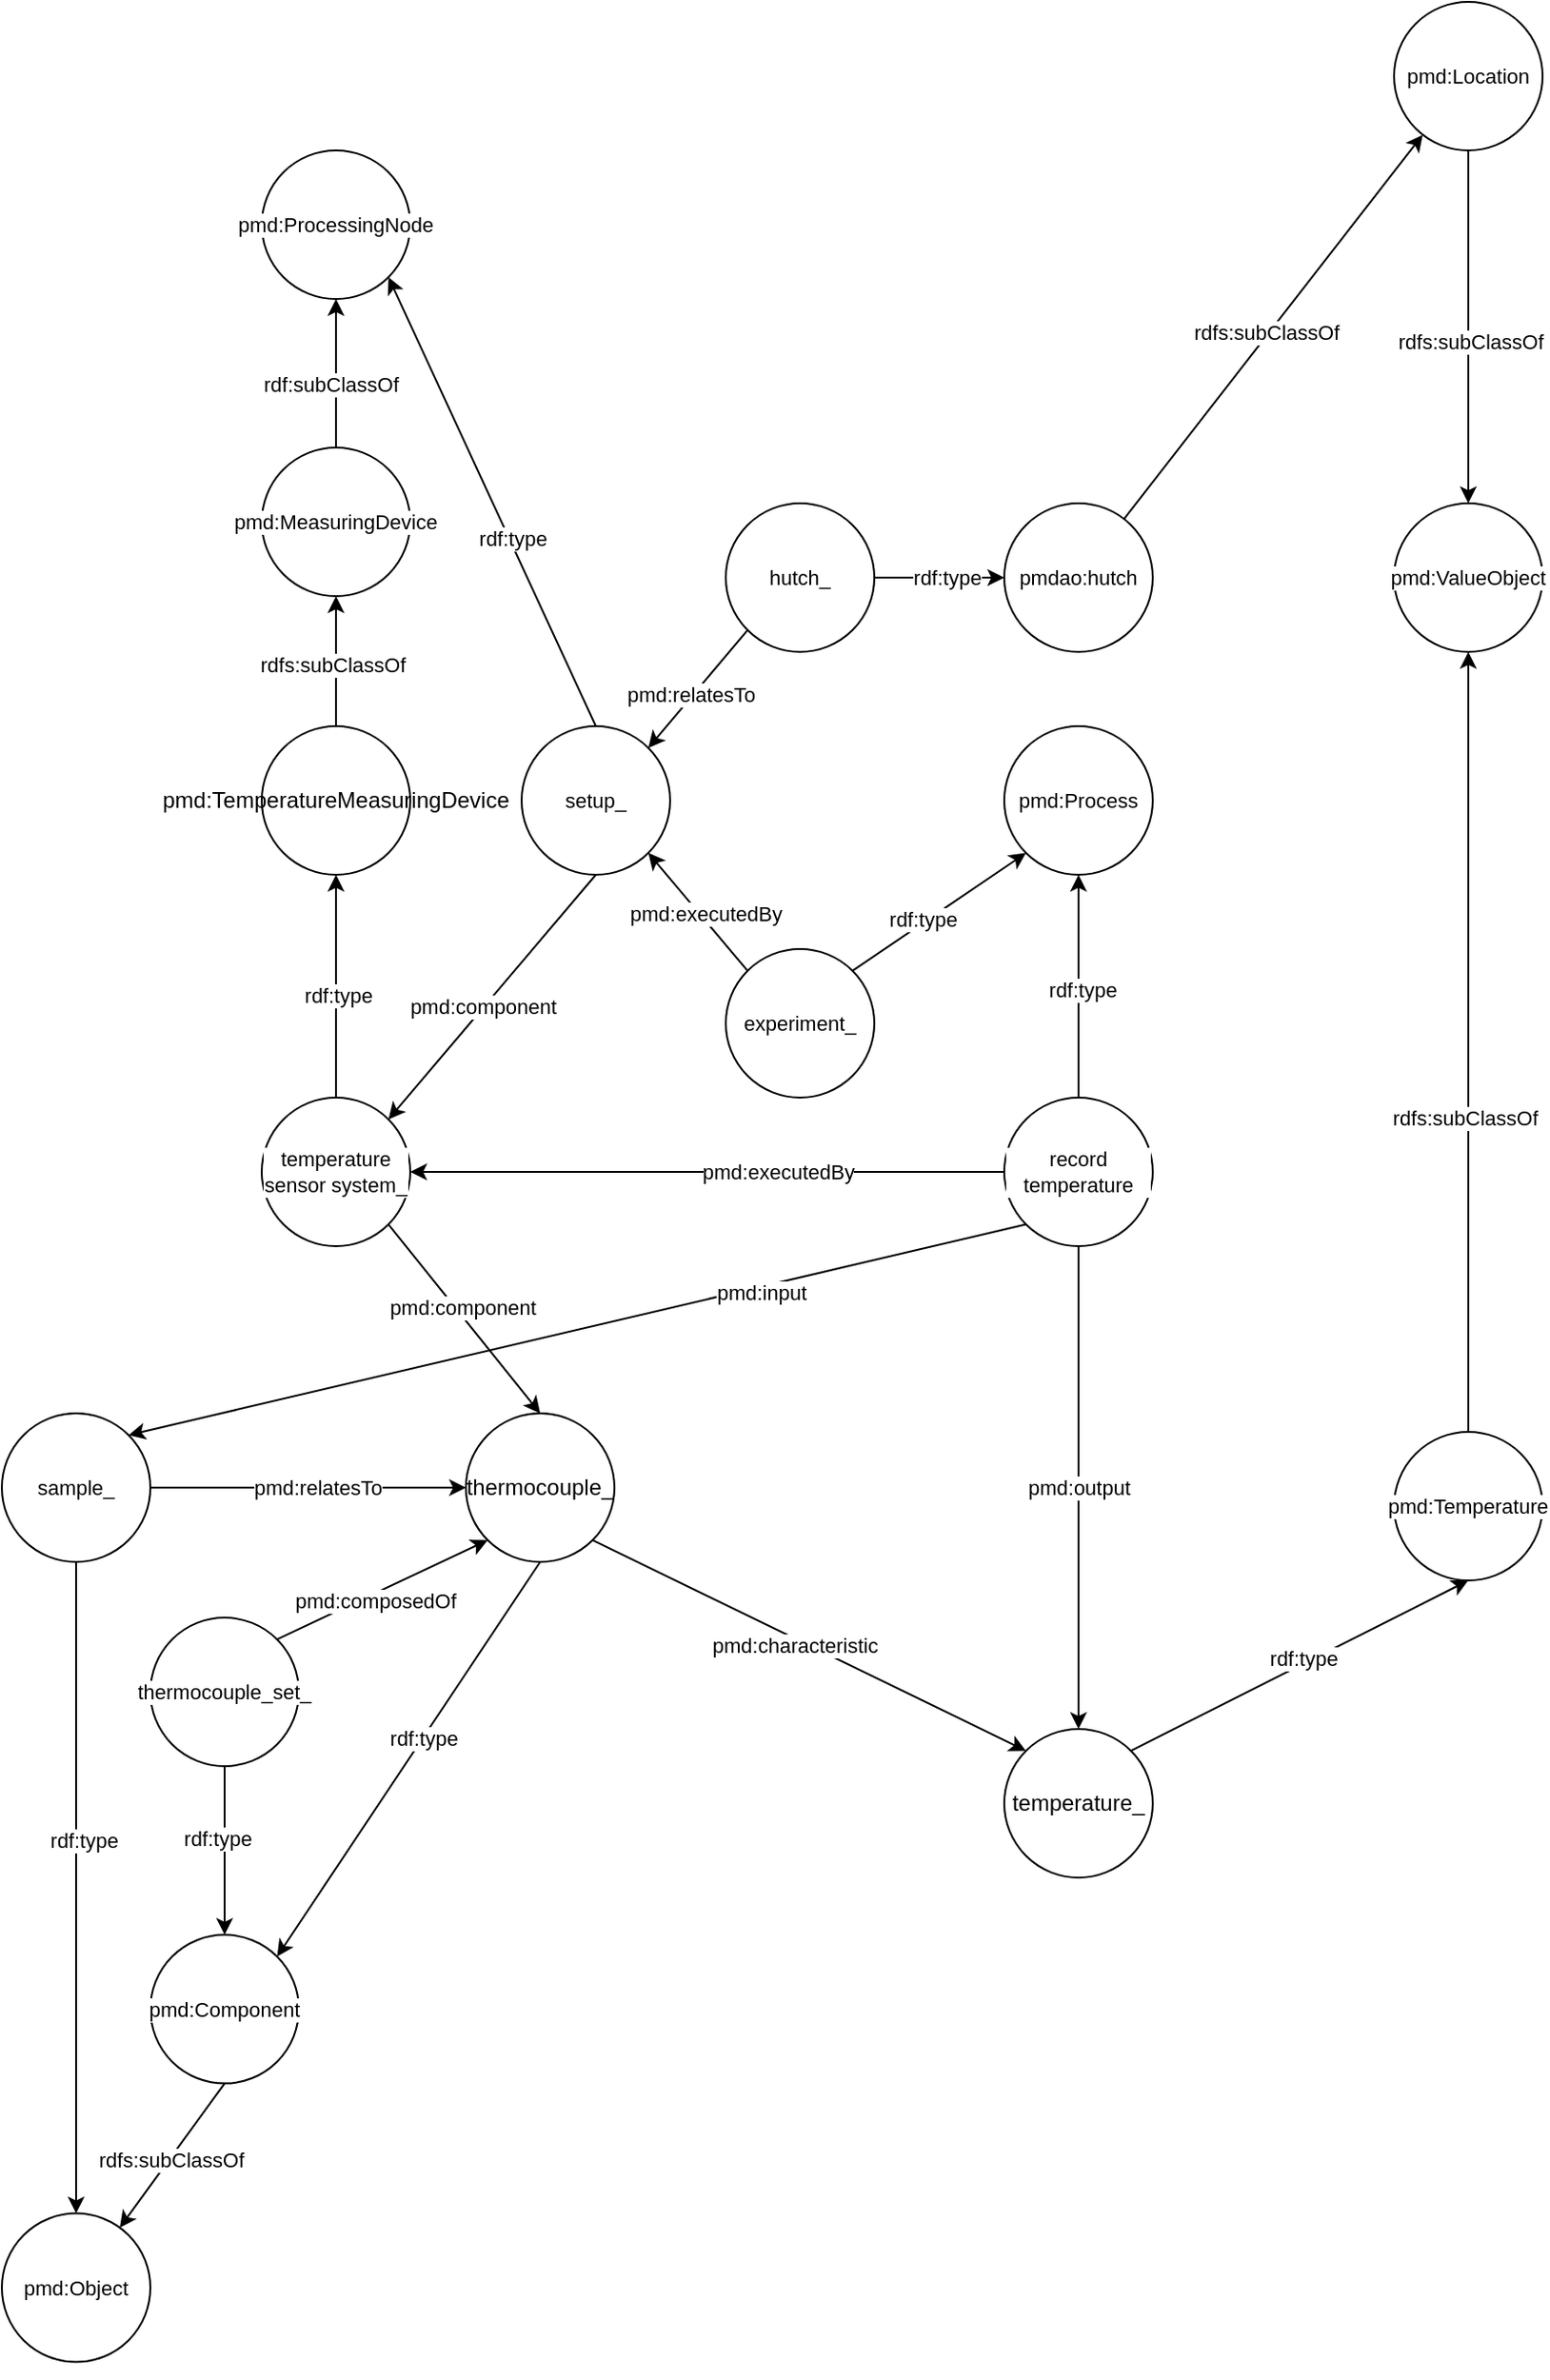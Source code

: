 <mxfile version="24.5.1" type="device">
  <diagram name="Page-1" id="EEFMjyl83opmcA3Wbl7R">
    <mxGraphModel dx="1434" dy="1954" grid="1" gridSize="10" guides="1" tooltips="1" connect="1" arrows="1" fold="1" page="1" pageScale="1" pageWidth="850" pageHeight="1100" math="0" shadow="0">
      <root>
        <mxCell id="0" />
        <mxCell id="1" parent="0" />
        <mxCell id="9UOTG--GUI1tnUGgOKu4-6" style="rounded=0;orthogonalLoop=1;jettySize=auto;html=1;exitX=1;exitY=1;exitDx=0;exitDy=0;entryX=0;entryY=0;entryDx=0;entryDy=0;" parent="1" source="9UOTG--GUI1tnUGgOKu4-1" target="9UOTG--GUI1tnUGgOKu4-3" edge="1">
          <mxGeometry relative="1" as="geometry" />
        </mxCell>
        <mxCell id="9UOTG--GUI1tnUGgOKu4-8" value="pmd:characteristic" style="edgeLabel;html=1;align=center;verticalAlign=middle;resizable=0;points=[];fontFamily=Helvetica;fontSize=11;fontColor=default;labelBackgroundColor=default;" parent="9UOTG--GUI1tnUGgOKu4-6" vertex="1" connectable="0">
          <mxGeometry x="-0.059" y="-4" relative="1" as="geometry">
            <mxPoint as="offset" />
          </mxGeometry>
        </mxCell>
        <mxCell id="9UOTG--GUI1tnUGgOKu4-65" style="edgeStyle=none;rounded=0;orthogonalLoop=1;jettySize=auto;html=1;exitX=0.5;exitY=1;exitDx=0;exitDy=0;entryX=1;entryY=0;entryDx=0;entryDy=0;strokeColor=default;align=center;verticalAlign=middle;fontFamily=Helvetica;fontSize=11;fontColor=default;labelBackgroundColor=default;endArrow=classic;" parent="1" source="9UOTG--GUI1tnUGgOKu4-1" target="9UOTG--GUI1tnUGgOKu4-56" edge="1">
          <mxGeometry relative="1" as="geometry" />
        </mxCell>
        <mxCell id="9UOTG--GUI1tnUGgOKu4-66" value="rdf:type" style="edgeLabel;html=1;align=center;verticalAlign=middle;resizable=0;points=[];fontFamily=Helvetica;fontSize=11;fontColor=default;labelBackgroundColor=default;" parent="9UOTG--GUI1tnUGgOKu4-65" vertex="1" connectable="0">
          <mxGeometry x="-0.115" y="1" relative="1" as="geometry">
            <mxPoint x="-1" as="offset" />
          </mxGeometry>
        </mxCell>
        <mxCell id="9UOTG--GUI1tnUGgOKu4-1" value="thermocouple_" style="ellipse;whiteSpace=wrap;html=1;aspect=fixed;" parent="1" vertex="1">
          <mxGeometry x="330" y="440" width="80" height="80" as="geometry" />
        </mxCell>
        <mxCell id="9UOTG--GUI1tnUGgOKu4-32" style="edgeStyle=none;rounded=0;orthogonalLoop=1;jettySize=auto;html=1;exitX=0.5;exitY=0;exitDx=0;exitDy=0;entryX=0.5;entryY=1;entryDx=0;entryDy=0;strokeColor=default;align=center;verticalAlign=middle;fontFamily=Helvetica;fontSize=11;fontColor=default;labelBackgroundColor=default;endArrow=classic;" parent="1" source="9UOTG--GUI1tnUGgOKu4-2" target="9UOTG--GUI1tnUGgOKu4-31" edge="1">
          <mxGeometry relative="1" as="geometry" />
        </mxCell>
        <mxCell id="9UOTG--GUI1tnUGgOKu4-33" value="rdfs:subClassOf" style="edgeLabel;html=1;align=center;verticalAlign=middle;resizable=0;points=[];fontFamily=Helvetica;fontSize=11;fontColor=default;labelBackgroundColor=default;" parent="9UOTG--GUI1tnUGgOKu4-32" vertex="1" connectable="0">
          <mxGeometry x="-0.04" y="2" relative="1" as="geometry">
            <mxPoint as="offset" />
          </mxGeometry>
        </mxCell>
        <mxCell id="9UOTG--GUI1tnUGgOKu4-2" value="pmd:TemperatureMeasuringDevice" style="ellipse;whiteSpace=wrap;html=1;aspect=fixed;" parent="1" vertex="1">
          <mxGeometry x="220" y="70" width="80" height="80" as="geometry" />
        </mxCell>
        <mxCell id="9UOTG--GUI1tnUGgOKu4-49" style="edgeStyle=none;rounded=0;orthogonalLoop=1;jettySize=auto;html=1;exitX=1;exitY=0;exitDx=0;exitDy=0;entryX=0.5;entryY=1;entryDx=0;entryDy=0;strokeColor=default;align=center;verticalAlign=middle;fontFamily=Helvetica;fontSize=11;fontColor=default;labelBackgroundColor=default;endArrow=classic;" parent="1" source="9UOTG--GUI1tnUGgOKu4-3" target="9UOTG--GUI1tnUGgOKu4-46" edge="1">
          <mxGeometry relative="1" as="geometry" />
        </mxCell>
        <mxCell id="9UOTG--GUI1tnUGgOKu4-50" value="rdf:type" style="edgeLabel;html=1;align=center;verticalAlign=middle;resizable=0;points=[];fontFamily=Helvetica;fontSize=11;fontColor=default;labelBackgroundColor=default;" parent="9UOTG--GUI1tnUGgOKu4-49" vertex="1" connectable="0">
          <mxGeometry x="0.036" y="3" relative="1" as="geometry">
            <mxPoint as="offset" />
          </mxGeometry>
        </mxCell>
        <mxCell id="9UOTG--GUI1tnUGgOKu4-3" value="temperature_" style="ellipse;whiteSpace=wrap;html=1;aspect=fixed;" parent="1" vertex="1">
          <mxGeometry x="620" y="610" width="80" height="80" as="geometry" />
        </mxCell>
        <mxCell id="9UOTG--GUI1tnUGgOKu4-18" style="edgeStyle=none;rounded=0;orthogonalLoop=1;jettySize=auto;html=1;exitX=0.5;exitY=0;exitDx=0;exitDy=0;entryX=0.5;entryY=1;entryDx=0;entryDy=0;strokeColor=default;align=center;verticalAlign=middle;fontFamily=Helvetica;fontSize=11;fontColor=default;labelBackgroundColor=default;endArrow=classic;" parent="1" source="9UOTG--GUI1tnUGgOKu4-17" target="9UOTG--GUI1tnUGgOKu4-2" edge="1">
          <mxGeometry relative="1" as="geometry" />
        </mxCell>
        <mxCell id="9UOTG--GUI1tnUGgOKu4-19" value="rdf:type" style="edgeLabel;html=1;align=center;verticalAlign=middle;resizable=0;points=[];fontFamily=Helvetica;fontSize=11;fontColor=default;labelBackgroundColor=default;" parent="9UOTG--GUI1tnUGgOKu4-18" vertex="1" connectable="0">
          <mxGeometry x="-0.08" y="-1" relative="1" as="geometry">
            <mxPoint as="offset" />
          </mxGeometry>
        </mxCell>
        <mxCell id="9UOTG--GUI1tnUGgOKu4-20" style="edgeStyle=none;rounded=0;orthogonalLoop=1;jettySize=auto;html=1;exitX=1;exitY=1;exitDx=0;exitDy=0;entryX=0.5;entryY=0;entryDx=0;entryDy=0;strokeColor=default;align=center;verticalAlign=middle;fontFamily=Helvetica;fontSize=11;fontColor=default;labelBackgroundColor=default;endArrow=classic;" parent="1" source="9UOTG--GUI1tnUGgOKu4-17" target="9UOTG--GUI1tnUGgOKu4-1" edge="1">
          <mxGeometry relative="1" as="geometry" />
        </mxCell>
        <mxCell id="9UOTG--GUI1tnUGgOKu4-21" value="pmd:component" style="edgeLabel;html=1;align=center;verticalAlign=middle;resizable=0;points=[];fontFamily=Helvetica;fontSize=11;fontColor=default;labelBackgroundColor=default;" parent="9UOTG--GUI1tnUGgOKu4-20" vertex="1" connectable="0">
          <mxGeometry x="-0.087" y="3" relative="1" as="geometry">
            <mxPoint as="offset" />
          </mxGeometry>
        </mxCell>
        <mxCell id="9UOTG--GUI1tnUGgOKu4-22" value="pmd:output" style="edgeStyle=none;rounded=0;orthogonalLoop=1;jettySize=auto;html=1;exitX=0.5;exitY=1;exitDx=0;exitDy=0;entryX=0.5;entryY=0;entryDx=0;entryDy=0;strokeColor=default;align=center;verticalAlign=middle;fontFamily=Helvetica;fontSize=11;fontColor=default;labelBackgroundColor=default;endArrow=classic;" parent="1" source="9UOTG--GUI1tnUGgOKu4-39" target="9UOTG--GUI1tnUGgOKu4-3" edge="1">
          <mxGeometry relative="1" as="geometry" />
        </mxCell>
        <mxCell id="9UOTG--GUI1tnUGgOKu4-26" style="edgeStyle=none;rounded=0;orthogonalLoop=1;jettySize=auto;html=1;exitX=1;exitY=0.5;exitDx=0;exitDy=0;strokeColor=default;align=center;verticalAlign=middle;fontFamily=Helvetica;fontSize=11;fontColor=default;labelBackgroundColor=default;endArrow=classic;entryX=0;entryY=0.5;entryDx=0;entryDy=0;" parent="1" source="9UOTG--GUI1tnUGgOKu4-23" target="9UOTG--GUI1tnUGgOKu4-1" edge="1">
          <mxGeometry relative="1" as="geometry">
            <mxPoint x="300" y="490" as="targetPoint" />
          </mxGeometry>
        </mxCell>
        <mxCell id="9UOTG--GUI1tnUGgOKu4-27" value="pmd:relatesTo" style="edgeLabel;html=1;align=center;verticalAlign=middle;resizable=0;points=[];fontFamily=Helvetica;fontSize=11;fontColor=default;labelBackgroundColor=default;" parent="9UOTG--GUI1tnUGgOKu4-26" vertex="1" connectable="0">
          <mxGeometry x="0.443" y="1" relative="1" as="geometry">
            <mxPoint x="-33" y="1" as="offset" />
          </mxGeometry>
        </mxCell>
        <mxCell id="9UOTG--GUI1tnUGgOKu4-59" style="edgeStyle=none;rounded=0;orthogonalLoop=1;jettySize=auto;html=1;exitX=0.5;exitY=1;exitDx=0;exitDy=0;entryX=0.5;entryY=0;entryDx=0;entryDy=0;strokeColor=default;align=center;verticalAlign=middle;fontFamily=Helvetica;fontSize=11;fontColor=default;labelBackgroundColor=default;endArrow=classic;" parent="1" source="9UOTG--GUI1tnUGgOKu4-23" target="9UOTG--GUI1tnUGgOKu4-57" edge="1">
          <mxGeometry relative="1" as="geometry" />
        </mxCell>
        <mxCell id="9UOTG--GUI1tnUGgOKu4-62" value="rdf:type" style="edgeLabel;html=1;align=center;verticalAlign=middle;resizable=0;points=[];fontFamily=Helvetica;fontSize=11;fontColor=default;labelBackgroundColor=default;" parent="9UOTG--GUI1tnUGgOKu4-59" vertex="1" connectable="0">
          <mxGeometry x="-0.146" y="4" relative="1" as="geometry">
            <mxPoint as="offset" />
          </mxGeometry>
        </mxCell>
        <mxCell id="9UOTG--GUI1tnUGgOKu4-23" value="sample_" style="ellipse;whiteSpace=wrap;html=1;aspect=fixed;fontFamily=Helvetica;fontSize=11;fontColor=default;labelBackgroundColor=default;" parent="1" vertex="1">
          <mxGeometry x="80" y="440" width="80" height="80" as="geometry" />
        </mxCell>
        <mxCell id="9UOTG--GUI1tnUGgOKu4-37" style="edgeStyle=none;rounded=0;orthogonalLoop=1;jettySize=auto;html=1;exitX=0.5;exitY=0;exitDx=0;exitDy=0;entryX=0.5;entryY=1;entryDx=0;entryDy=0;strokeColor=default;align=center;verticalAlign=middle;fontFamily=Helvetica;fontSize=11;fontColor=default;labelBackgroundColor=default;endArrow=classic;" parent="1" source="9UOTG--GUI1tnUGgOKu4-31" target="9UOTG--GUI1tnUGgOKu4-34" edge="1">
          <mxGeometry relative="1" as="geometry" />
        </mxCell>
        <mxCell id="9UOTG--GUI1tnUGgOKu4-38" value="rdf:subClassOf" style="edgeLabel;html=1;align=center;verticalAlign=middle;resizable=0;points=[];fontFamily=Helvetica;fontSize=11;fontColor=default;labelBackgroundColor=default;" parent="9UOTG--GUI1tnUGgOKu4-37" vertex="1" connectable="0">
          <mxGeometry x="-0.133" y="3" relative="1" as="geometry">
            <mxPoint as="offset" />
          </mxGeometry>
        </mxCell>
        <mxCell id="9UOTG--GUI1tnUGgOKu4-31" value="pmd:MeasuringDevice" style="ellipse;whiteSpace=wrap;html=1;aspect=fixed;fontFamily=Helvetica;fontSize=11;fontColor=default;labelBackgroundColor=default;" parent="1" vertex="1">
          <mxGeometry x="220" y="-80" width="80" height="80" as="geometry" />
        </mxCell>
        <mxCell id="9UOTG--GUI1tnUGgOKu4-34" value="pmd:ProcessingNode" style="ellipse;whiteSpace=wrap;html=1;aspect=fixed;fontFamily=Helvetica;fontSize=11;fontColor=default;labelBackgroundColor=default;" parent="1" vertex="1">
          <mxGeometry x="220" y="-240" width="80" height="80" as="geometry" />
        </mxCell>
        <mxCell id="9UOTG--GUI1tnUGgOKu4-40" style="edgeStyle=none;rounded=0;orthogonalLoop=1;jettySize=auto;html=1;exitX=0;exitY=0.5;exitDx=0;exitDy=0;entryX=1;entryY=0.5;entryDx=0;entryDy=0;strokeColor=default;align=center;verticalAlign=middle;fontFamily=Helvetica;fontSize=11;fontColor=default;labelBackgroundColor=default;endArrow=classic;" parent="1" source="9UOTG--GUI1tnUGgOKu4-39" target="9UOTG--GUI1tnUGgOKu4-17" edge="1">
          <mxGeometry relative="1" as="geometry" />
        </mxCell>
        <mxCell id="9UOTG--GUI1tnUGgOKu4-41" value="pmd:executedBy" style="edgeLabel;html=1;align=center;verticalAlign=middle;resizable=0;points=[];fontFamily=Helvetica;fontSize=11;fontColor=default;labelBackgroundColor=default;" parent="9UOTG--GUI1tnUGgOKu4-40" vertex="1" connectable="0">
          <mxGeometry x="-0.387" relative="1" as="geometry">
            <mxPoint x="-24" as="offset" />
          </mxGeometry>
        </mxCell>
        <mxCell id="9UOTG--GUI1tnUGgOKu4-43" style="edgeStyle=none;rounded=0;orthogonalLoop=1;jettySize=auto;html=1;exitX=0.5;exitY=0;exitDx=0;exitDy=0;entryX=0.5;entryY=1;entryDx=0;entryDy=0;strokeColor=default;align=center;verticalAlign=middle;fontFamily=Helvetica;fontSize=11;fontColor=default;labelBackgroundColor=default;endArrow=classic;" parent="1" source="9UOTG--GUI1tnUGgOKu4-39" target="9UOTG--GUI1tnUGgOKu4-42" edge="1">
          <mxGeometry relative="1" as="geometry" />
        </mxCell>
        <mxCell id="9UOTG--GUI1tnUGgOKu4-44" value="rdf:type" style="edgeLabel;html=1;align=center;verticalAlign=middle;resizable=0;points=[];fontFamily=Helvetica;fontSize=11;fontColor=default;labelBackgroundColor=default;" parent="9UOTG--GUI1tnUGgOKu4-43" vertex="1" connectable="0">
          <mxGeometry x="-0.033" y="-2" relative="1" as="geometry">
            <mxPoint as="offset" />
          </mxGeometry>
        </mxCell>
        <mxCell id="9UOTG--GUI1tnUGgOKu4-97" style="edgeStyle=none;rounded=0;orthogonalLoop=1;jettySize=auto;html=1;exitX=0;exitY=1;exitDx=0;exitDy=0;entryX=1;entryY=0;entryDx=0;entryDy=0;strokeColor=default;align=center;verticalAlign=middle;fontFamily=Helvetica;fontSize=11;fontColor=default;labelBackgroundColor=default;endArrow=classic;" parent="1" source="9UOTG--GUI1tnUGgOKu4-39" target="9UOTG--GUI1tnUGgOKu4-23" edge="1">
          <mxGeometry relative="1" as="geometry" />
        </mxCell>
        <mxCell id="9UOTG--GUI1tnUGgOKu4-98" value="pmd:input" style="edgeLabel;html=1;align=center;verticalAlign=middle;resizable=0;points=[];fontFamily=Helvetica;fontSize=11;fontColor=default;labelBackgroundColor=default;" parent="9UOTG--GUI1tnUGgOKu4-97" vertex="1" connectable="0">
          <mxGeometry x="-0.403" y="3" relative="1" as="geometry">
            <mxPoint as="offset" />
          </mxGeometry>
        </mxCell>
        <mxCell id="9UOTG--GUI1tnUGgOKu4-39" value="record temperature" style="ellipse;whiteSpace=wrap;html=1;aspect=fixed;fontFamily=Helvetica;fontSize=11;fontColor=default;labelBackgroundColor=default;" parent="1" vertex="1">
          <mxGeometry x="620" y="270" width="80" height="80" as="geometry" />
        </mxCell>
        <mxCell id="9UOTG--GUI1tnUGgOKu4-42" value="pmd:Process" style="ellipse;whiteSpace=wrap;html=1;aspect=fixed;fontFamily=Helvetica;fontSize=11;fontColor=default;labelBackgroundColor=default;" parent="1" vertex="1">
          <mxGeometry x="620" y="70" width="80" height="80" as="geometry" />
        </mxCell>
        <mxCell id="9UOTG--GUI1tnUGgOKu4-45" value="pmd:ValueObject" style="ellipse;whiteSpace=wrap;html=1;aspect=fixed;fontFamily=Helvetica;fontSize=11;fontColor=default;labelBackgroundColor=default;" parent="1" vertex="1">
          <mxGeometry x="830" y="-50" width="80" height="80" as="geometry" />
        </mxCell>
        <mxCell id="9UOTG--GUI1tnUGgOKu4-47" style="edgeStyle=none;rounded=0;orthogonalLoop=1;jettySize=auto;html=1;exitX=0.5;exitY=0;exitDx=0;exitDy=0;entryX=0.5;entryY=1;entryDx=0;entryDy=0;strokeColor=default;align=center;verticalAlign=middle;fontFamily=Helvetica;fontSize=11;fontColor=default;labelBackgroundColor=default;endArrow=classic;" parent="1" source="9UOTG--GUI1tnUGgOKu4-46" target="9UOTG--GUI1tnUGgOKu4-45" edge="1">
          <mxGeometry relative="1" as="geometry" />
        </mxCell>
        <mxCell id="9UOTG--GUI1tnUGgOKu4-48" value="rdfs:subClassOf" style="edgeLabel;html=1;align=center;verticalAlign=middle;resizable=0;points=[];fontFamily=Helvetica;fontSize=11;fontColor=default;labelBackgroundColor=default;" parent="9UOTG--GUI1tnUGgOKu4-47" vertex="1" connectable="0">
          <mxGeometry x="-0.195" y="2" relative="1" as="geometry">
            <mxPoint as="offset" />
          </mxGeometry>
        </mxCell>
        <mxCell id="9UOTG--GUI1tnUGgOKu4-46" value="pmd:Temperature" style="ellipse;whiteSpace=wrap;html=1;aspect=fixed;fontFamily=Helvetica;fontSize=11;fontColor=default;labelBackgroundColor=default;" parent="1" vertex="1">
          <mxGeometry x="830" y="450" width="80" height="80" as="geometry" />
        </mxCell>
        <mxCell id="9UOTG--GUI1tnUGgOKu4-54" style="edgeStyle=none;rounded=0;orthogonalLoop=1;jettySize=auto;html=1;exitX=1;exitY=0;exitDx=0;exitDy=0;entryX=0;entryY=1;entryDx=0;entryDy=0;strokeColor=default;align=center;verticalAlign=middle;fontFamily=Helvetica;fontSize=11;fontColor=default;labelBackgroundColor=default;endArrow=classic;" parent="1" source="9UOTG--GUI1tnUGgOKu4-51" target="9UOTG--GUI1tnUGgOKu4-1" edge="1">
          <mxGeometry relative="1" as="geometry" />
        </mxCell>
        <mxCell id="9UOTG--GUI1tnUGgOKu4-55" value="pmd:composedOf" style="edgeLabel;html=1;align=center;verticalAlign=middle;resizable=0;points=[];fontFamily=Helvetica;fontSize=11;fontColor=default;labelBackgroundColor=default;" parent="9UOTG--GUI1tnUGgOKu4-54" vertex="1" connectable="0">
          <mxGeometry x="-0.1" y="-3" relative="1" as="geometry">
            <mxPoint as="offset" />
          </mxGeometry>
        </mxCell>
        <mxCell id="9UOTG--GUI1tnUGgOKu4-58" style="edgeStyle=none;rounded=0;orthogonalLoop=1;jettySize=auto;html=1;exitX=0.5;exitY=1;exitDx=0;exitDy=0;entryX=0.5;entryY=0;entryDx=0;entryDy=0;strokeColor=default;align=center;verticalAlign=middle;fontFamily=Helvetica;fontSize=11;fontColor=default;labelBackgroundColor=default;endArrow=classic;" parent="1" source="9UOTG--GUI1tnUGgOKu4-51" target="9UOTG--GUI1tnUGgOKu4-56" edge="1">
          <mxGeometry relative="1" as="geometry" />
        </mxCell>
        <mxCell id="9UOTG--GUI1tnUGgOKu4-63" value="rdf:type" style="edgeLabel;html=1;align=center;verticalAlign=middle;resizable=0;points=[];fontFamily=Helvetica;fontSize=11;fontColor=default;labelBackgroundColor=default;" parent="9UOTG--GUI1tnUGgOKu4-58" vertex="1" connectable="0">
          <mxGeometry x="-0.15" y="-4" relative="1" as="geometry">
            <mxPoint as="offset" />
          </mxGeometry>
        </mxCell>
        <mxCell id="9UOTG--GUI1tnUGgOKu4-51" value="thermocouple_set_" style="ellipse;whiteSpace=wrap;html=1;aspect=fixed;fontFamily=Helvetica;fontSize=11;fontColor=default;labelBackgroundColor=default;" parent="1" vertex="1">
          <mxGeometry x="160" y="550" width="80" height="80" as="geometry" />
        </mxCell>
        <mxCell id="9UOTG--GUI1tnUGgOKu4-60" style="edgeStyle=none;rounded=0;orthogonalLoop=1;jettySize=auto;html=1;exitX=0.5;exitY=1;exitDx=0;exitDy=0;strokeColor=default;align=center;verticalAlign=middle;fontFamily=Helvetica;fontSize=11;fontColor=default;labelBackgroundColor=default;endArrow=classic;" parent="1" source="9UOTG--GUI1tnUGgOKu4-56" target="9UOTG--GUI1tnUGgOKu4-57" edge="1">
          <mxGeometry relative="1" as="geometry" />
        </mxCell>
        <mxCell id="9UOTG--GUI1tnUGgOKu4-61" value="rdfs:subClassOf" style="edgeLabel;html=1;align=center;verticalAlign=middle;resizable=0;points=[];fontFamily=Helvetica;fontSize=11;fontColor=default;labelBackgroundColor=default;" parent="9UOTG--GUI1tnUGgOKu4-60" vertex="1" connectable="0">
          <mxGeometry x="0.057" relative="1" as="geometry">
            <mxPoint as="offset" />
          </mxGeometry>
        </mxCell>
        <mxCell id="9UOTG--GUI1tnUGgOKu4-56" value="pmd:Component" style="ellipse;whiteSpace=wrap;html=1;aspect=fixed;fontFamily=Helvetica;fontSize=11;fontColor=default;labelBackgroundColor=default;" parent="1" vertex="1">
          <mxGeometry x="160" y="720.81" width="80" height="80" as="geometry" />
        </mxCell>
        <mxCell id="9UOTG--GUI1tnUGgOKu4-57" value="pmd:Object" style="ellipse;whiteSpace=wrap;html=1;aspect=fixed;fontFamily=Helvetica;fontSize=11;fontColor=default;labelBackgroundColor=default;" parent="1" vertex="1">
          <mxGeometry x="80" y="870.81" width="80" height="80" as="geometry" />
        </mxCell>
        <mxCell id="9UOTG--GUI1tnUGgOKu4-70" style="edgeStyle=none;rounded=0;orthogonalLoop=1;jettySize=auto;html=1;exitX=0.5;exitY=1;exitDx=0;exitDy=0;entryX=1;entryY=0;entryDx=0;entryDy=0;strokeColor=default;align=center;verticalAlign=middle;fontFamily=Helvetica;fontSize=11;fontColor=default;labelBackgroundColor=default;endArrow=classic;" parent="1" source="9UOTG--GUI1tnUGgOKu4-69" target="9UOTG--GUI1tnUGgOKu4-17" edge="1">
          <mxGeometry relative="1" as="geometry" />
        </mxCell>
        <mxCell id="9UOTG--GUI1tnUGgOKu4-71" value="pmd:component" style="edgeLabel;html=1;align=center;verticalAlign=middle;resizable=0;points=[];fontFamily=Helvetica;fontSize=11;fontColor=default;labelBackgroundColor=default;" parent="9UOTG--GUI1tnUGgOKu4-70" vertex="1" connectable="0">
          <mxGeometry x="0.078" y="-1" relative="1" as="geometry">
            <mxPoint as="offset" />
          </mxGeometry>
        </mxCell>
        <mxCell id="DkZB77Ax_nVVrNhtnNWd-1" style="rounded=0;orthogonalLoop=1;jettySize=auto;html=1;exitX=0.5;exitY=0;exitDx=0;exitDy=0;entryX=1;entryY=1;entryDx=0;entryDy=0;" parent="1" source="9UOTG--GUI1tnUGgOKu4-69" target="9UOTG--GUI1tnUGgOKu4-34" edge="1">
          <mxGeometry relative="1" as="geometry" />
        </mxCell>
        <mxCell id="DkZB77Ax_nVVrNhtnNWd-2" value="rdf:type" style="edgeLabel;html=1;align=center;verticalAlign=middle;resizable=0;points=[];" parent="DkZB77Ax_nVVrNhtnNWd-1" vertex="1" connectable="0">
          <mxGeometry x="-0.167" y="-1" relative="1" as="geometry">
            <mxPoint as="offset" />
          </mxGeometry>
        </mxCell>
        <mxCell id="9UOTG--GUI1tnUGgOKu4-69" value="setup_" style="ellipse;whiteSpace=wrap;html=1;aspect=fixed;fontFamily=Helvetica;fontSize=11;fontColor=default;labelBackgroundColor=default;" parent="1" vertex="1">
          <mxGeometry x="360" y="70" width="80" height="80" as="geometry" />
        </mxCell>
        <mxCell id="9UOTG--GUI1tnUGgOKu4-79" style="edgeStyle=none;rounded=0;orthogonalLoop=1;jettySize=auto;html=1;exitX=0;exitY=0;exitDx=0;exitDy=0;entryX=1;entryY=1;entryDx=0;entryDy=0;strokeColor=default;align=center;verticalAlign=middle;fontFamily=Helvetica;fontSize=11;fontColor=default;labelBackgroundColor=default;endArrow=classic;" parent="1" source="9UOTG--GUI1tnUGgOKu4-75" target="9UOTG--GUI1tnUGgOKu4-69" edge="1">
          <mxGeometry relative="1" as="geometry" />
        </mxCell>
        <mxCell id="9UOTG--GUI1tnUGgOKu4-82" value="pmd:executedBy" style="edgeLabel;html=1;align=center;verticalAlign=middle;resizable=0;points=[];fontFamily=Helvetica;fontSize=11;fontColor=default;labelBackgroundColor=default;" parent="9UOTG--GUI1tnUGgOKu4-79" vertex="1" connectable="0">
          <mxGeometry x="-0.073" y="-3" relative="1" as="geometry">
            <mxPoint as="offset" />
          </mxGeometry>
        </mxCell>
        <mxCell id="9UOTG--GUI1tnUGgOKu4-80" style="edgeStyle=none;rounded=0;orthogonalLoop=1;jettySize=auto;html=1;exitX=1;exitY=0;exitDx=0;exitDy=0;entryX=0;entryY=1;entryDx=0;entryDy=0;strokeColor=default;align=center;verticalAlign=middle;fontFamily=Helvetica;fontSize=11;fontColor=default;labelBackgroundColor=default;endArrow=classic;" parent="1" source="9UOTG--GUI1tnUGgOKu4-75" target="9UOTG--GUI1tnUGgOKu4-42" edge="1">
          <mxGeometry relative="1" as="geometry" />
        </mxCell>
        <mxCell id="9UOTG--GUI1tnUGgOKu4-81" value="rdf:type" style="edgeLabel;html=1;align=center;verticalAlign=middle;resizable=0;points=[];fontFamily=Helvetica;fontSize=11;fontColor=default;labelBackgroundColor=default;" parent="9UOTG--GUI1tnUGgOKu4-80" vertex="1" connectable="0">
          <mxGeometry x="-0.176" y="2" relative="1" as="geometry">
            <mxPoint as="offset" />
          </mxGeometry>
        </mxCell>
        <mxCell id="9UOTG--GUI1tnUGgOKu4-75" value="experiment_" style="ellipse;whiteSpace=wrap;html=1;aspect=fixed;fontFamily=Helvetica;fontSize=11;fontColor=default;labelBackgroundColor=default;" parent="1" vertex="1">
          <mxGeometry x="470" y="190" width="80" height="80" as="geometry" />
        </mxCell>
        <mxCell id="9UOTG--GUI1tnUGgOKu4-86" style="edgeStyle=none;rounded=0;orthogonalLoop=1;jettySize=auto;html=1;exitX=0;exitY=1;exitDx=0;exitDy=0;entryX=1;entryY=0;entryDx=0;entryDy=0;strokeColor=default;align=center;verticalAlign=middle;fontFamily=Helvetica;fontSize=11;fontColor=default;labelBackgroundColor=default;endArrow=classic;" parent="1" source="9UOTG--GUI1tnUGgOKu4-85" target="9UOTG--GUI1tnUGgOKu4-69" edge="1">
          <mxGeometry relative="1" as="geometry" />
        </mxCell>
        <mxCell id="9UOTG--GUI1tnUGgOKu4-87" value="pmd:relatesTo" style="edgeLabel;html=1;align=center;verticalAlign=middle;resizable=0;points=[];fontFamily=Helvetica;fontSize=11;fontColor=default;labelBackgroundColor=default;" parent="9UOTG--GUI1tnUGgOKu4-86" vertex="1" connectable="0">
          <mxGeometry x="0.118" y="-1" relative="1" as="geometry">
            <mxPoint as="offset" />
          </mxGeometry>
        </mxCell>
        <mxCell id="9UOTG--GUI1tnUGgOKu4-89" style="edgeStyle=none;rounded=0;orthogonalLoop=1;jettySize=auto;html=1;exitX=1;exitY=0.5;exitDx=0;exitDy=0;entryX=0;entryY=0.5;entryDx=0;entryDy=0;strokeColor=default;align=center;verticalAlign=middle;fontFamily=Helvetica;fontSize=11;fontColor=default;labelBackgroundColor=default;endArrow=classic;" parent="1" source="9UOTG--GUI1tnUGgOKu4-85" target="9UOTG--GUI1tnUGgOKu4-88" edge="1">
          <mxGeometry relative="1" as="geometry" />
        </mxCell>
        <mxCell id="9UOTG--GUI1tnUGgOKu4-90" value="rdf:type" style="edgeLabel;html=1;align=center;verticalAlign=middle;resizable=0;points=[];fontFamily=Helvetica;fontSize=11;fontColor=default;labelBackgroundColor=default;" parent="9UOTG--GUI1tnUGgOKu4-89" vertex="1" connectable="0">
          <mxGeometry x="0.114" y="-3" relative="1" as="geometry">
            <mxPoint y="-3" as="offset" />
          </mxGeometry>
        </mxCell>
        <mxCell id="9UOTG--GUI1tnUGgOKu4-85" value="hutch_" style="ellipse;whiteSpace=wrap;html=1;aspect=fixed;fontFamily=Helvetica;fontSize=11;fontColor=default;labelBackgroundColor=default;" parent="1" vertex="1">
          <mxGeometry x="470" y="-50" width="80" height="80" as="geometry" />
        </mxCell>
        <mxCell id="9UOTG--GUI1tnUGgOKu4-93" value="" style="edgeStyle=none;rounded=0;orthogonalLoop=1;jettySize=auto;html=1;strokeColor=default;align=center;verticalAlign=middle;fontFamily=Helvetica;fontSize=11;fontColor=default;labelBackgroundColor=default;endArrow=classic;" parent="1" source="9UOTG--GUI1tnUGgOKu4-88" target="9UOTG--GUI1tnUGgOKu4-92" edge="1">
          <mxGeometry relative="1" as="geometry" />
        </mxCell>
        <mxCell id="9UOTG--GUI1tnUGgOKu4-94" value="rdfs:subClassOf" style="edgeLabel;html=1;align=center;verticalAlign=middle;resizable=0;points=[];fontFamily=Helvetica;fontSize=11;fontColor=default;labelBackgroundColor=default;" parent="9UOTG--GUI1tnUGgOKu4-93" vertex="1" connectable="0">
          <mxGeometry x="-0.04" y="2" relative="1" as="geometry">
            <mxPoint as="offset" />
          </mxGeometry>
        </mxCell>
        <mxCell id="9UOTG--GUI1tnUGgOKu4-88" value="pmdao:hutch" style="ellipse;whiteSpace=wrap;html=1;aspect=fixed;fontFamily=Helvetica;fontSize=11;fontColor=default;labelBackgroundColor=default;" parent="1" vertex="1">
          <mxGeometry x="620" y="-50" width="80" height="80" as="geometry" />
        </mxCell>
        <mxCell id="9UOTG--GUI1tnUGgOKu4-95" style="edgeStyle=none;rounded=0;orthogonalLoop=1;jettySize=auto;html=1;exitX=0.5;exitY=1;exitDx=0;exitDy=0;entryX=0.5;entryY=0;entryDx=0;entryDy=0;strokeColor=default;align=center;verticalAlign=middle;fontFamily=Helvetica;fontSize=11;fontColor=default;labelBackgroundColor=default;endArrow=classic;" parent="1" source="9UOTG--GUI1tnUGgOKu4-92" target="9UOTG--GUI1tnUGgOKu4-45" edge="1">
          <mxGeometry relative="1" as="geometry" />
        </mxCell>
        <mxCell id="9UOTG--GUI1tnUGgOKu4-96" value="rdfs:subClassOf" style="edgeLabel;html=1;align=center;verticalAlign=middle;resizable=0;points=[];fontFamily=Helvetica;fontSize=11;fontColor=default;labelBackgroundColor=default;" parent="9UOTG--GUI1tnUGgOKu4-95" vertex="1" connectable="0">
          <mxGeometry x="0.08" y="1" relative="1" as="geometry">
            <mxPoint as="offset" />
          </mxGeometry>
        </mxCell>
        <mxCell id="9UOTG--GUI1tnUGgOKu4-92" value="pmd:Location" style="ellipse;whiteSpace=wrap;html=1;aspect=fixed;fontFamily=Helvetica;fontSize=11;fontColor=default;labelBackgroundColor=default;" parent="1" vertex="1">
          <mxGeometry x="830" y="-320" width="80" height="80" as="geometry" />
        </mxCell>
        <mxCell id="9UOTG--GUI1tnUGgOKu4-17" value="temperature sensor system_" style="ellipse;whiteSpace=wrap;html=1;aspect=fixed;fontFamily=Helvetica;fontSize=11;fontColor=default;labelBackgroundColor=default;" parent="1" vertex="1">
          <mxGeometry x="220" y="270" width="80" height="80" as="geometry" />
        </mxCell>
        <mxCell id="9UOTG--GUI1tnUGgOKu4-102" style="edgeStyle=none;rounded=0;orthogonalLoop=1;jettySize=auto;html=1;exitX=0.5;exitY=1;exitDx=0;exitDy=0;strokeColor=default;align=center;verticalAlign=middle;fontFamily=Helvetica;fontSize=11;fontColor=default;labelBackgroundColor=default;endArrow=classic;" parent="1" source="9UOTG--GUI1tnUGgOKu4-57" target="9UOTG--GUI1tnUGgOKu4-57" edge="1">
          <mxGeometry relative="1" as="geometry" />
        </mxCell>
      </root>
    </mxGraphModel>
  </diagram>
</mxfile>
